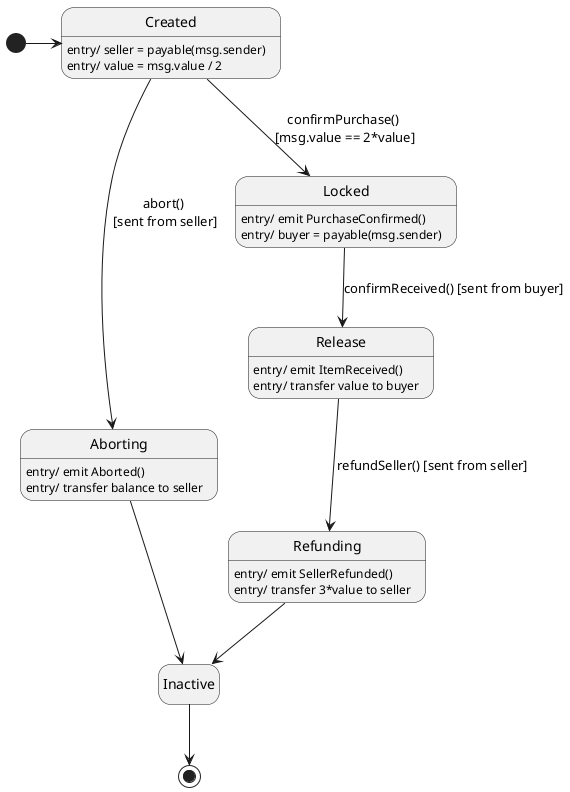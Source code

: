 @startuml Purchase 
skinparam Monochrome true
skinparam Shadowing false
hide empty description

[*] -> Created
Created: entry/ seller = payable(msg.sender)
Created: entry/ value = msg.value / 2
Created ---> Aborting: abort() \n[sent from seller]

Aborting: entry/ emit Aborted()
Aborting: entry/ transfer balance to seller
Aborting --> Inactive

Created --> Locked: confirmPurchase() \n[msg.value == 2*value]

Locked: entry/ emit PurchaseConfirmed()
Locked: entry/ buyer = payable(msg.sender)
Locked --> Release: confirmReceived() [sent from buyer]

Release: entry/ emit ItemReceived()
Release: entry/ transfer value to buyer
Release --> Refunding: refundSeller() [sent from seller]

Refunding: entry/ emit SellerRefunded()
Refunding: entry/ transfer 3*value to seller
Refunding --> Inactive
Inactive --> [*]


@enduml